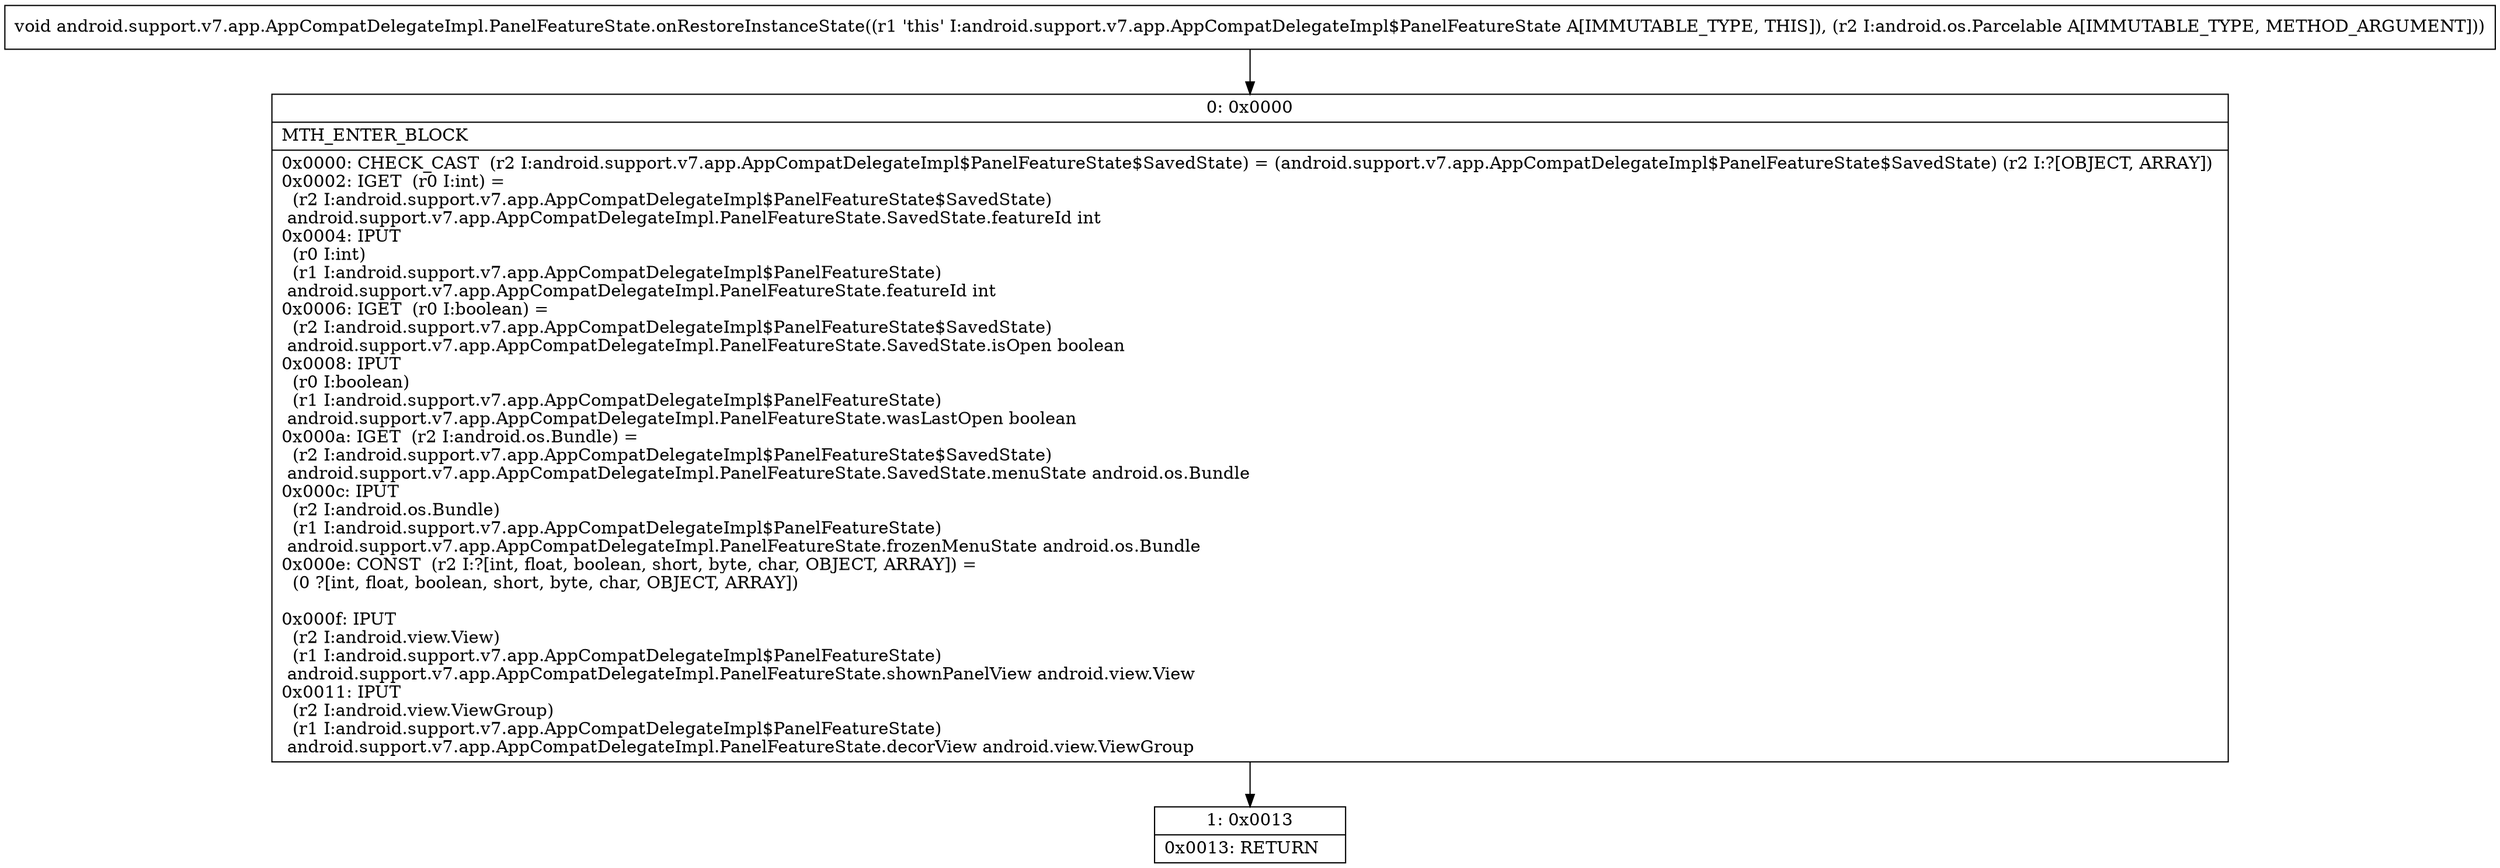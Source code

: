digraph "CFG forandroid.support.v7.app.AppCompatDelegateImpl.PanelFeatureState.onRestoreInstanceState(Landroid\/os\/Parcelable;)V" {
Node_0 [shape=record,label="{0\:\ 0x0000|MTH_ENTER_BLOCK\l|0x0000: CHECK_CAST  (r2 I:android.support.v7.app.AppCompatDelegateImpl$PanelFeatureState$SavedState) = (android.support.v7.app.AppCompatDelegateImpl$PanelFeatureState$SavedState) (r2 I:?[OBJECT, ARRAY]) \l0x0002: IGET  (r0 I:int) = \l  (r2 I:android.support.v7.app.AppCompatDelegateImpl$PanelFeatureState$SavedState)\l android.support.v7.app.AppCompatDelegateImpl.PanelFeatureState.SavedState.featureId int \l0x0004: IPUT  \l  (r0 I:int)\l  (r1 I:android.support.v7.app.AppCompatDelegateImpl$PanelFeatureState)\l android.support.v7.app.AppCompatDelegateImpl.PanelFeatureState.featureId int \l0x0006: IGET  (r0 I:boolean) = \l  (r2 I:android.support.v7.app.AppCompatDelegateImpl$PanelFeatureState$SavedState)\l android.support.v7.app.AppCompatDelegateImpl.PanelFeatureState.SavedState.isOpen boolean \l0x0008: IPUT  \l  (r0 I:boolean)\l  (r1 I:android.support.v7.app.AppCompatDelegateImpl$PanelFeatureState)\l android.support.v7.app.AppCompatDelegateImpl.PanelFeatureState.wasLastOpen boolean \l0x000a: IGET  (r2 I:android.os.Bundle) = \l  (r2 I:android.support.v7.app.AppCompatDelegateImpl$PanelFeatureState$SavedState)\l android.support.v7.app.AppCompatDelegateImpl.PanelFeatureState.SavedState.menuState android.os.Bundle \l0x000c: IPUT  \l  (r2 I:android.os.Bundle)\l  (r1 I:android.support.v7.app.AppCompatDelegateImpl$PanelFeatureState)\l android.support.v7.app.AppCompatDelegateImpl.PanelFeatureState.frozenMenuState android.os.Bundle \l0x000e: CONST  (r2 I:?[int, float, boolean, short, byte, char, OBJECT, ARRAY]) = \l  (0 ?[int, float, boolean, short, byte, char, OBJECT, ARRAY])\l \l0x000f: IPUT  \l  (r2 I:android.view.View)\l  (r1 I:android.support.v7.app.AppCompatDelegateImpl$PanelFeatureState)\l android.support.v7.app.AppCompatDelegateImpl.PanelFeatureState.shownPanelView android.view.View \l0x0011: IPUT  \l  (r2 I:android.view.ViewGroup)\l  (r1 I:android.support.v7.app.AppCompatDelegateImpl$PanelFeatureState)\l android.support.v7.app.AppCompatDelegateImpl.PanelFeatureState.decorView android.view.ViewGroup \l}"];
Node_1 [shape=record,label="{1\:\ 0x0013|0x0013: RETURN   \l}"];
MethodNode[shape=record,label="{void android.support.v7.app.AppCompatDelegateImpl.PanelFeatureState.onRestoreInstanceState((r1 'this' I:android.support.v7.app.AppCompatDelegateImpl$PanelFeatureState A[IMMUTABLE_TYPE, THIS]), (r2 I:android.os.Parcelable A[IMMUTABLE_TYPE, METHOD_ARGUMENT])) }"];
MethodNode -> Node_0;
Node_0 -> Node_1;
}

